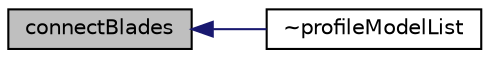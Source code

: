 digraph "connectBlades"
{
  bgcolor="transparent";
  edge [fontname="Helvetica",fontsize="10",labelfontname="Helvetica",labelfontsize="10"];
  node [fontname="Helvetica",fontsize="10",shape=record];
  rankdir="LR";
  Node1 [label="connectBlades",height=0.2,width=0.4,color="black", fillcolor="grey75", style="filled", fontcolor="black"];
  Node1 -> Node2 [dir="back",color="midnightblue",fontsize="10",style="solid",fontname="Helvetica"];
  Node2 [label="~profileModelList",height=0.2,width=0.4,color="black",URL="$a02044.html#a37081b46524fbf7665dfd2026fd6c8fd",tooltip="Destructor. "];
}
